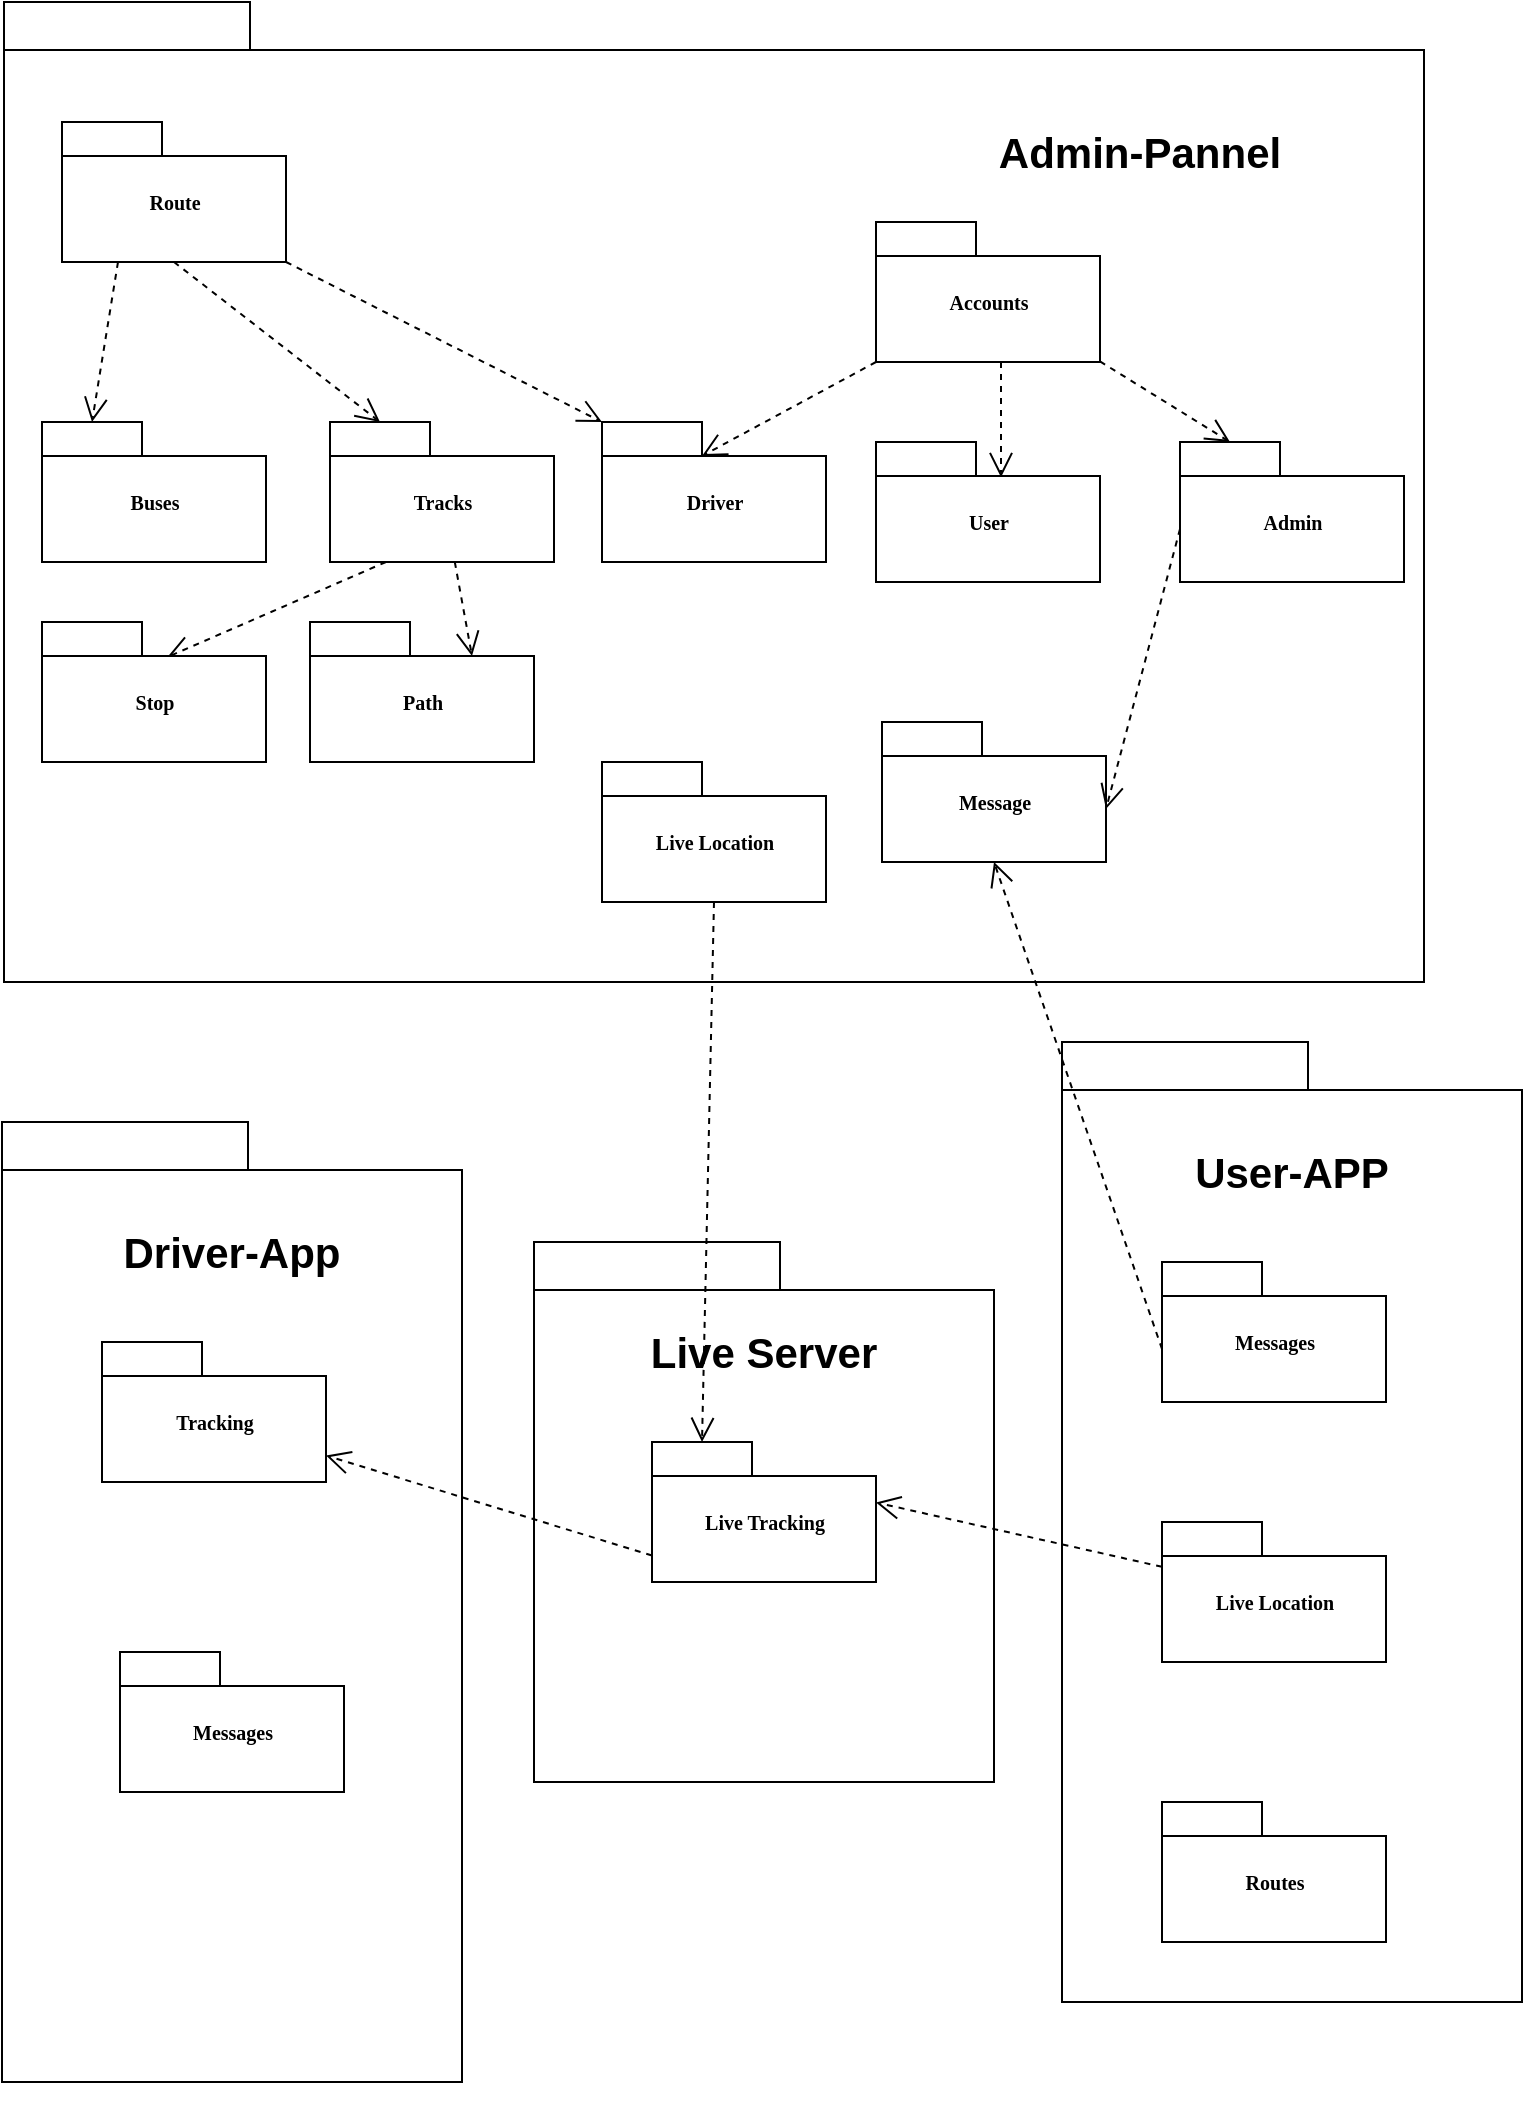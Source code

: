 <mxfile version="21.1.5" type="device">
  <diagram name="Page-1" id="b5b7bab2-c9e2-2cf4-8b2a-24fd1a2a6d21">
    <mxGraphModel dx="967" dy="1232" grid="1" gridSize="10" guides="1" tooltips="1" connect="1" arrows="1" fold="1" page="1" pageScale="1" pageWidth="827" pageHeight="1169" background="none" math="0" shadow="0">
      <root>
        <mxCell id="0" />
        <mxCell id="1" parent="0" />
        <mxCell id="w0ylsu2kDL8Zp35_JuIY-34" value="" style="group" vertex="1" connectable="0" parent="1">
          <mxGeometry x="860" y="600" width="230" height="480" as="geometry" />
        </mxCell>
        <mxCell id="w0ylsu2kDL8Zp35_JuIY-35" value="" style="group" vertex="1" connectable="0" parent="w0ylsu2kDL8Zp35_JuIY-34">
          <mxGeometry width="230" height="480" as="geometry" />
        </mxCell>
        <mxCell id="w0ylsu2kDL8Zp35_JuIY-36" value="&lt;h1&gt;&lt;br&gt;&lt;/h1&gt;" style="shape=folder;fontStyle=1;spacingTop=10;tabWidth=123;tabHeight=24;tabPosition=left;html=1;rounded=0;shadow=0;comic=0;labelBackgroundColor=none;strokeWidth=1;fontFamily=Verdana;fontSize=10;align=left;" vertex="1" parent="w0ylsu2kDL8Zp35_JuIY-35">
          <mxGeometry width="230" height="480" as="geometry" />
        </mxCell>
        <mxCell id="w0ylsu2kDL8Zp35_JuIY-38" value="Messages" style="shape=folder;fontStyle=1;spacingTop=10;tabWidth=50;tabHeight=17;tabPosition=left;html=1;rounded=0;shadow=0;comic=0;labelBackgroundColor=none;strokeWidth=1;fontFamily=Verdana;fontSize=10;align=center;" vertex="1" parent="w0ylsu2kDL8Zp35_JuIY-35">
          <mxGeometry x="59" y="265" width="112" height="70" as="geometry" />
        </mxCell>
        <mxCell id="w0ylsu2kDL8Zp35_JuIY-39" value="Tracking" style="shape=folder;fontStyle=1;spacingTop=10;tabWidth=50;tabHeight=17;tabPosition=left;html=1;rounded=0;shadow=0;comic=0;labelBackgroundColor=none;strokeWidth=1;fontFamily=Verdana;fontSize=10;align=center;" vertex="1" parent="w0ylsu2kDL8Zp35_JuIY-35">
          <mxGeometry x="50" y="110" width="112" height="70" as="geometry" />
        </mxCell>
        <mxCell id="w0ylsu2kDL8Zp35_JuIY-40" value="&lt;b&gt;&lt;font style=&quot;font-size: 21px;&quot;&gt;Driver-App&lt;/font&gt;&lt;/b&gt;" style="text;html=1;strokeColor=none;fillColor=none;align=center;verticalAlign=middle;whiteSpace=wrap;rounded=0;" vertex="1" parent="w0ylsu2kDL8Zp35_JuIY-35">
          <mxGeometry x="10" y="50" width="210" height="30" as="geometry" />
        </mxCell>
        <mxCell id="w0ylsu2kDL8Zp35_JuIY-41" value="" style="shape=folder;fontStyle=1;spacingTop=10;tabWidth=123;tabHeight=24;tabPosition=left;html=1;rounded=0;shadow=0;comic=0;labelBackgroundColor=none;strokeColor=#000000;strokeWidth=1;fillColor=#ffffff;fontFamily=Verdana;fontSize=10;fontColor=#000000;align=center;" vertex="1" parent="1">
          <mxGeometry x="861" y="40" width="710" height="490" as="geometry" />
        </mxCell>
        <mxCell id="w0ylsu2kDL8Zp35_JuIY-42" style="edgeStyle=elbowEdgeStyle;rounded=0;html=1;entryX=0.559;entryY=0.251;entryPerimeter=0;dashed=1;labelBackgroundColor=none;startFill=0;endArrow=open;endFill=0;endSize=10;fontFamily=Verdana;fontSize=10;" edge="1" parent="1" source="w0ylsu2kDL8Zp35_JuIY-45" target="w0ylsu2kDL8Zp35_JuIY-47">
          <mxGeometry relative="1" as="geometry" />
        </mxCell>
        <mxCell id="w0ylsu2kDL8Zp35_JuIY-43" style="edgeStyle=none;rounded=0;html=1;dashed=1;labelBackgroundColor=none;startFill=0;endArrow=open;endFill=0;endSize=10;fontFamily=Verdana;fontSize=10;entryX=0;entryY=0;entryPerimeter=0;exitX=0;exitY=0;exitDx=0;exitDy=70;exitPerimeter=0;entryDx=50;entryDy=17;" edge="1" parent="1" source="w0ylsu2kDL8Zp35_JuIY-45" target="w0ylsu2kDL8Zp35_JuIY-60">
          <mxGeometry relative="1" as="geometry">
            <mxPoint x="1484.204" y="398.77" as="targetPoint" />
          </mxGeometry>
        </mxCell>
        <mxCell id="w0ylsu2kDL8Zp35_JuIY-44" style="edgeStyle=none;rounded=0;html=1;dashed=1;labelBackgroundColor=none;startFill=0;endArrow=open;endFill=0;endSize=10;fontFamily=Verdana;fontSize=10;entryX=0;entryY=0;entryPerimeter=0;entryDx=25;entryDy=0;" edge="1" parent="1" source="w0ylsu2kDL8Zp35_JuIY-45" target="w0ylsu2kDL8Zp35_JuIY-46">
          <mxGeometry relative="1" as="geometry">
            <mxPoint x="1281.996" y="401.08" as="targetPoint" />
          </mxGeometry>
        </mxCell>
        <mxCell id="w0ylsu2kDL8Zp35_JuIY-45" value="Accounts" style="shape=folder;fontStyle=1;spacingTop=10;tabWidth=50;tabHeight=17;tabPosition=left;html=1;rounded=0;shadow=0;comic=0;labelBackgroundColor=none;strokeColor=#000000;strokeWidth=1;fillColor=#ffffff;fontFamily=Verdana;fontSize=10;fontColor=#000000;align=center;" vertex="1" parent="1">
          <mxGeometry x="1297" y="150" width="112" height="70" as="geometry" />
        </mxCell>
        <mxCell id="w0ylsu2kDL8Zp35_JuIY-46" value="Admin" style="shape=folder;fontStyle=1;spacingTop=10;tabWidth=50;tabHeight=17;tabPosition=left;html=1;rounded=0;shadow=0;comic=0;labelBackgroundColor=none;strokeColor=#000000;strokeWidth=1;fillColor=#ffffff;fontFamily=Verdana;fontSize=10;fontColor=#000000;align=center;" vertex="1" parent="1">
          <mxGeometry x="1449" y="260" width="112" height="70" as="geometry" />
        </mxCell>
        <mxCell id="w0ylsu2kDL8Zp35_JuIY-47" value="User" style="shape=folder;fontStyle=1;spacingTop=10;tabWidth=50;tabHeight=17;tabPosition=left;html=1;rounded=0;shadow=0;comic=0;labelBackgroundColor=none;strokeColor=#000000;strokeWidth=1;fillColor=#ffffff;fontFamily=Verdana;fontSize=10;fontColor=#000000;align=center;" vertex="1" parent="1">
          <mxGeometry x="1297" y="260" width="112" height="70" as="geometry" />
        </mxCell>
        <mxCell id="w0ylsu2kDL8Zp35_JuIY-48" value="" style="group" vertex="1" connectable="0" parent="1">
          <mxGeometry x="1390" y="560" width="230" height="480" as="geometry" />
        </mxCell>
        <mxCell id="w0ylsu2kDL8Zp35_JuIY-49" value="" style="group" vertex="1" connectable="0" parent="w0ylsu2kDL8Zp35_JuIY-48">
          <mxGeometry width="230" height="480" as="geometry" />
        </mxCell>
        <mxCell id="w0ylsu2kDL8Zp35_JuIY-50" value="&lt;h1&gt;&lt;br&gt;&lt;/h1&gt;" style="shape=folder;fontStyle=1;spacingTop=10;tabWidth=123;tabHeight=24;tabPosition=left;html=1;rounded=0;shadow=0;comic=0;labelBackgroundColor=none;strokeWidth=1;fontFamily=Verdana;fontSize=10;align=left;" vertex="1" parent="w0ylsu2kDL8Zp35_JuIY-49">
          <mxGeometry width="230" height="480" as="geometry" />
        </mxCell>
        <mxCell id="w0ylsu2kDL8Zp35_JuIY-51" value="Live Location" style="shape=folder;fontStyle=1;spacingTop=10;tabWidth=50;tabHeight=17;tabPosition=left;html=1;rounded=0;shadow=0;comic=0;labelBackgroundColor=none;strokeWidth=1;fontFamily=Verdana;fontSize=10;align=center;direction=east;" vertex="1" parent="w0ylsu2kDL8Zp35_JuIY-49">
          <mxGeometry x="50" y="240" width="112" height="70" as="geometry" />
        </mxCell>
        <mxCell id="w0ylsu2kDL8Zp35_JuIY-52" value="Messages" style="shape=folder;fontStyle=1;spacingTop=10;tabWidth=50;tabHeight=17;tabPosition=left;html=1;rounded=0;shadow=0;comic=0;labelBackgroundColor=none;strokeWidth=1;fontFamily=Verdana;fontSize=10;align=center;" vertex="1" parent="w0ylsu2kDL8Zp35_JuIY-49">
          <mxGeometry x="50" y="110" width="112" height="70" as="geometry" />
        </mxCell>
        <mxCell id="w0ylsu2kDL8Zp35_JuIY-53" value="Routes" style="shape=folder;fontStyle=1;spacingTop=10;tabWidth=50;tabHeight=17;tabPosition=left;html=1;rounded=0;shadow=0;comic=0;labelBackgroundColor=none;strokeWidth=1;fontFamily=Verdana;fontSize=10;align=center;" vertex="1" parent="w0ylsu2kDL8Zp35_JuIY-49">
          <mxGeometry x="50" y="380" width="112" height="70" as="geometry" />
        </mxCell>
        <mxCell id="w0ylsu2kDL8Zp35_JuIY-54" value="&lt;b&gt;&lt;font style=&quot;font-size: 21px;&quot;&gt;User-APP&lt;/font&gt;&lt;/b&gt;" style="text;html=1;strokeColor=none;fillColor=none;align=center;verticalAlign=middle;whiteSpace=wrap;rounded=0;" vertex="1" parent="w0ylsu2kDL8Zp35_JuIY-49">
          <mxGeometry x="10" y="50" width="210" height="30" as="geometry" />
        </mxCell>
        <mxCell id="w0ylsu2kDL8Zp35_JuIY-55" style="rounded=0;html=1;entryX=0.559;entryY=0.251;entryPerimeter=0;dashed=1;labelBackgroundColor=none;startFill=0;endArrow=open;endFill=0;endSize=10;fontFamily=Verdana;fontSize=10;exitX=0.25;exitY=1;exitDx=0;exitDy=0;exitPerimeter=0;" edge="1" parent="1" source="w0ylsu2kDL8Zp35_JuIY-57" target="w0ylsu2kDL8Zp35_JuIY-58">
          <mxGeometry relative="1" as="geometry" />
        </mxCell>
        <mxCell id="w0ylsu2kDL8Zp35_JuIY-56" style="rounded=0;html=1;dashed=1;labelBackgroundColor=none;startFill=0;endArrow=open;endFill=0;endSize=10;fontFamily=Verdana;fontSize=10;entryX=0;entryY=0;entryPerimeter=0;entryDx=81;entryDy=17;" edge="1" parent="1" source="w0ylsu2kDL8Zp35_JuIY-57" target="w0ylsu2kDL8Zp35_JuIY-59">
          <mxGeometry relative="1" as="geometry" />
        </mxCell>
        <mxCell id="w0ylsu2kDL8Zp35_JuIY-57" value="Tracks" style="shape=folder;fontStyle=1;spacingTop=10;tabWidth=50;tabHeight=17;tabPosition=left;html=1;rounded=0;shadow=0;comic=0;labelBackgroundColor=none;strokeColor=#000000;strokeWidth=1;fillColor=#ffffff;fontFamily=Verdana;fontSize=10;fontColor=#000000;align=center;" vertex="1" parent="1">
          <mxGeometry x="1024" y="250" width="112" height="70" as="geometry" />
        </mxCell>
        <mxCell id="w0ylsu2kDL8Zp35_JuIY-58" value="Stop" style="shape=folder;fontStyle=1;spacingTop=10;tabWidth=50;tabHeight=17;tabPosition=left;html=1;rounded=0;shadow=0;comic=0;labelBackgroundColor=none;strokeColor=#000000;strokeWidth=1;fillColor=#ffffff;fontFamily=Verdana;fontSize=10;fontColor=#000000;align=center;" vertex="1" parent="1">
          <mxGeometry x="880" y="350" width="112" height="70" as="geometry" />
        </mxCell>
        <mxCell id="w0ylsu2kDL8Zp35_JuIY-59" value="Path" style="shape=folder;fontStyle=1;spacingTop=10;tabWidth=50;tabHeight=17;tabPosition=left;html=1;rounded=0;shadow=0;comic=0;labelBackgroundColor=none;strokeColor=#000000;strokeWidth=1;fillColor=#ffffff;fontFamily=Verdana;fontSize=10;fontColor=#000000;align=center;" vertex="1" parent="1">
          <mxGeometry x="1014" y="350" width="112" height="70" as="geometry" />
        </mxCell>
        <mxCell id="w0ylsu2kDL8Zp35_JuIY-60" value="Driver" style="shape=folder;fontStyle=1;spacingTop=10;tabWidth=50;tabHeight=17;tabPosition=left;html=1;rounded=0;shadow=0;comic=0;labelBackgroundColor=none;strokeColor=#000000;strokeWidth=1;fillColor=#ffffff;fontFamily=Verdana;fontSize=10;fontColor=#000000;align=center;" vertex="1" parent="1">
          <mxGeometry x="1160" y="250" width="112" height="70" as="geometry" />
        </mxCell>
        <mxCell id="w0ylsu2kDL8Zp35_JuIY-61" value="Buses" style="shape=folder;fontStyle=1;spacingTop=10;tabWidth=50;tabHeight=17;tabPosition=left;html=1;rounded=0;shadow=0;comic=0;labelBackgroundColor=none;strokeColor=#000000;strokeWidth=1;fillColor=#ffffff;fontFamily=Verdana;fontSize=10;fontColor=#000000;align=center;" vertex="1" parent="1">
          <mxGeometry x="880" y="250" width="112" height="70" as="geometry" />
        </mxCell>
        <mxCell id="w0ylsu2kDL8Zp35_JuIY-62" value="Message" style="shape=folder;fontStyle=1;spacingTop=10;tabWidth=50;tabHeight=17;tabPosition=left;html=1;rounded=0;shadow=0;comic=0;labelBackgroundColor=none;strokeColor=#000000;strokeWidth=1;fillColor=#ffffff;fontFamily=Verdana;fontSize=10;fontColor=#000000;align=center;" vertex="1" parent="1">
          <mxGeometry x="1300" y="400" width="112" height="70" as="geometry" />
        </mxCell>
        <mxCell id="w0ylsu2kDL8Zp35_JuIY-63" style="edgeStyle=none;rounded=0;html=1;dashed=1;labelBackgroundColor=none;startFill=0;endArrow=open;endFill=0;endSize=10;fontFamily=Verdana;fontSize=10;entryX=0;entryY=0;entryPerimeter=0;entryDx=112;entryDy=43.5;exitX=0;exitY=0;exitDx=0;exitDy=43.5;exitPerimeter=0;" edge="1" parent="1" source="w0ylsu2kDL8Zp35_JuIY-46" target="w0ylsu2kDL8Zp35_JuIY-62">
          <mxGeometry relative="1" as="geometry">
            <mxPoint x="1098" y="454.5" as="sourcePoint" />
            <mxPoint x="1030" y="515.5" as="targetPoint" />
          </mxGeometry>
        </mxCell>
        <mxCell id="w0ylsu2kDL8Zp35_JuIY-64" value="Route" style="shape=folder;fontStyle=1;spacingTop=10;tabWidth=50;tabHeight=17;tabPosition=left;html=1;rounded=0;shadow=0;comic=0;labelBackgroundColor=none;strokeColor=#000000;strokeWidth=1;fillColor=#ffffff;fontFamily=Verdana;fontSize=10;fontColor=#000000;align=center;" vertex="1" parent="1">
          <mxGeometry x="890" y="100" width="112" height="70" as="geometry" />
        </mxCell>
        <mxCell id="w0ylsu2kDL8Zp35_JuIY-65" style="rounded=0;html=1;entryX=0;entryY=0;entryPerimeter=0;dashed=1;labelBackgroundColor=none;startFill=0;endArrow=open;endFill=0;endSize=10;fontFamily=Verdana;fontSize=10;exitX=0.25;exitY=1;exitDx=0;exitDy=0;exitPerimeter=0;entryDx=25;entryDy=0;" edge="1" parent="1" source="w0ylsu2kDL8Zp35_JuIY-64" target="w0ylsu2kDL8Zp35_JuIY-61">
          <mxGeometry relative="1" as="geometry">
            <mxPoint x="1138" y="330" as="sourcePoint" />
            <mxPoint x="1117" y="378" as="targetPoint" />
          </mxGeometry>
        </mxCell>
        <mxCell id="w0ylsu2kDL8Zp35_JuIY-66" style="rounded=0;html=1;entryX=0;entryY=0;entryPerimeter=0;dashed=1;labelBackgroundColor=none;startFill=0;endArrow=open;endFill=0;endSize=10;fontFamily=Verdana;fontSize=10;exitX=0.5;exitY=1;exitDx=0;exitDy=0;exitPerimeter=0;entryDx=25;entryDy=0;" edge="1" parent="1" source="w0ylsu2kDL8Zp35_JuIY-64" target="w0ylsu2kDL8Zp35_JuIY-57">
          <mxGeometry relative="1" as="geometry">
            <mxPoint x="928" y="180" as="sourcePoint" />
            <mxPoint x="915" y="260" as="targetPoint" />
          </mxGeometry>
        </mxCell>
        <mxCell id="w0ylsu2kDL8Zp35_JuIY-67" style="rounded=0;html=1;entryX=0;entryY=0;entryPerimeter=0;dashed=1;labelBackgroundColor=none;startFill=0;endArrow=open;endFill=0;endSize=10;fontFamily=Verdana;fontSize=10;exitX=0;exitY=0;exitDx=112;exitDy=70;exitPerimeter=0;entryDx=0;entryDy=0;" edge="1" parent="1" source="w0ylsu2kDL8Zp35_JuIY-64" target="w0ylsu2kDL8Zp35_JuIY-60">
          <mxGeometry relative="1" as="geometry">
            <mxPoint x="956" y="180" as="sourcePoint" />
            <mxPoint x="1135" y="260" as="targetPoint" />
          </mxGeometry>
        </mxCell>
        <mxCell id="w0ylsu2kDL8Zp35_JuIY-69" value="&lt;b&gt;&lt;font style=&quot;font-size: 21px;&quot;&gt;Admin-Pannel&lt;/font&gt;&lt;/b&gt;" style="text;html=1;strokeColor=none;fillColor=none;align=center;verticalAlign=middle;whiteSpace=wrap;rounded=0;" vertex="1" parent="1">
          <mxGeometry x="1324" y="100" width="210" height="30" as="geometry" />
        </mxCell>
        <mxCell id="w0ylsu2kDL8Zp35_JuIY-70" value="" style="group" vertex="1" connectable="0" parent="1">
          <mxGeometry x="870" y="610" width="230" height="480" as="geometry" />
        </mxCell>
        <mxCell id="w0ylsu2kDL8Zp35_JuIY-80" value="&lt;h1&gt;&lt;br&gt;&lt;/h1&gt;" style="shape=folder;fontStyle=1;spacingTop=10;tabWidth=123;tabHeight=24;tabPosition=left;html=1;rounded=0;shadow=0;comic=0;labelBackgroundColor=none;strokeWidth=1;fontFamily=Verdana;fontSize=10;align=left;" vertex="1" parent="1">
          <mxGeometry x="1126" y="660" width="230" height="270" as="geometry" />
        </mxCell>
        <mxCell id="w0ylsu2kDL8Zp35_JuIY-81" value="&lt;b&gt;&lt;font style=&quot;font-size: 21px;&quot;&gt;Live Server&lt;/font&gt;&lt;/b&gt;" style="text;html=1;strokeColor=none;fillColor=none;align=center;verticalAlign=middle;whiteSpace=wrap;rounded=0;" vertex="1" parent="1">
          <mxGeometry x="1136" y="700" width="210" height="30" as="geometry" />
        </mxCell>
        <mxCell id="w0ylsu2kDL8Zp35_JuIY-82" value="Live Tracking" style="shape=folder;fontStyle=1;spacingTop=10;tabWidth=50;tabHeight=17;tabPosition=left;html=1;rounded=0;shadow=0;comic=0;labelBackgroundColor=none;strokeColor=#000000;strokeWidth=1;fillColor=#ffffff;fontFamily=Verdana;fontSize=10;fontColor=#000000;align=center;" vertex="1" parent="1">
          <mxGeometry x="1185" y="760" width="112" height="70" as="geometry" />
        </mxCell>
        <mxCell id="w0ylsu2kDL8Zp35_JuIY-83" style="rounded=0;html=1;dashed=1;labelBackgroundColor=none;startFill=0;endArrow=open;endFill=0;endSize=10;fontFamily=Verdana;fontSize=10;entryX=0;entryY=0;entryPerimeter=0;entryDx=112.0;entryDy=56.75;exitX=0;exitY=0;exitDx=0;exitDy=56.75;exitPerimeter=0;" edge="1" parent="1" source="w0ylsu2kDL8Zp35_JuIY-82" target="w0ylsu2kDL8Zp35_JuIY-39">
          <mxGeometry relative="1" as="geometry">
            <mxPoint x="1180" y="860" as="sourcePoint" />
            <mxPoint x="1002" y="840" as="targetPoint" />
          </mxGeometry>
        </mxCell>
        <mxCell id="w0ylsu2kDL8Zp35_JuIY-85" value="Live Location" style="shape=folder;fontStyle=1;spacingTop=10;tabWidth=50;tabHeight=17;tabPosition=left;html=1;rounded=0;shadow=0;comic=0;labelBackgroundColor=none;strokeColor=#000000;strokeWidth=1;fillColor=#ffffff;fontFamily=Verdana;fontSize=10;fontColor=#000000;align=center;" vertex="1" parent="1">
          <mxGeometry x="1160" y="420" width="112" height="70" as="geometry" />
        </mxCell>
        <mxCell id="w0ylsu2kDL8Zp35_JuIY-86" style="rounded=0;html=1;dashed=1;labelBackgroundColor=none;startFill=0;endArrow=open;endFill=0;endSize=10;fontFamily=Verdana;fontSize=10;entryX=0;entryY=0;entryPerimeter=0;entryDx=25;entryDy=0;exitX=0.5;exitY=1;exitDx=0;exitDy=0;exitPerimeter=0;" edge="1" parent="1" source="w0ylsu2kDL8Zp35_JuIY-85" target="w0ylsu2kDL8Zp35_JuIY-82">
          <mxGeometry relative="1" as="geometry">
            <mxPoint x="1185" y="600" as="sourcePoint" />
            <mxPoint x="1022" y="550" as="targetPoint" />
          </mxGeometry>
        </mxCell>
        <mxCell id="w0ylsu2kDL8Zp35_JuIY-88" style="rounded=0;html=1;dashed=1;labelBackgroundColor=none;startFill=0;endArrow=open;endFill=0;endSize=10;fontFamily=Verdana;fontSize=10;entryX=0;entryY=0;entryPerimeter=0;entryDx=112;entryDy=30.25;" edge="1" parent="1" source="w0ylsu2kDL8Zp35_JuIY-51" target="w0ylsu2kDL8Zp35_JuIY-82">
          <mxGeometry relative="1" as="geometry">
            <mxPoint x="936" y="520" as="sourcePoint" />
            <mxPoint x="1220" y="770" as="targetPoint" />
          </mxGeometry>
        </mxCell>
        <mxCell id="w0ylsu2kDL8Zp35_JuIY-89" style="edgeStyle=none;rounded=0;html=1;dashed=1;labelBackgroundColor=none;startFill=0;endArrow=open;endFill=0;endSize=10;fontFamily=Verdana;fontSize=10;entryX=0.5;entryY=1;entryPerimeter=0;entryDx=0;entryDy=0;exitX=0;exitY=0;exitDx=0;exitDy=43.5;exitPerimeter=0;" edge="1" parent="1" source="w0ylsu2kDL8Zp35_JuIY-52" target="w0ylsu2kDL8Zp35_JuIY-62">
          <mxGeometry relative="1" as="geometry">
            <mxPoint x="1459" y="314" as="sourcePoint" />
            <mxPoint x="1422" y="454" as="targetPoint" />
          </mxGeometry>
        </mxCell>
      </root>
    </mxGraphModel>
  </diagram>
</mxfile>
